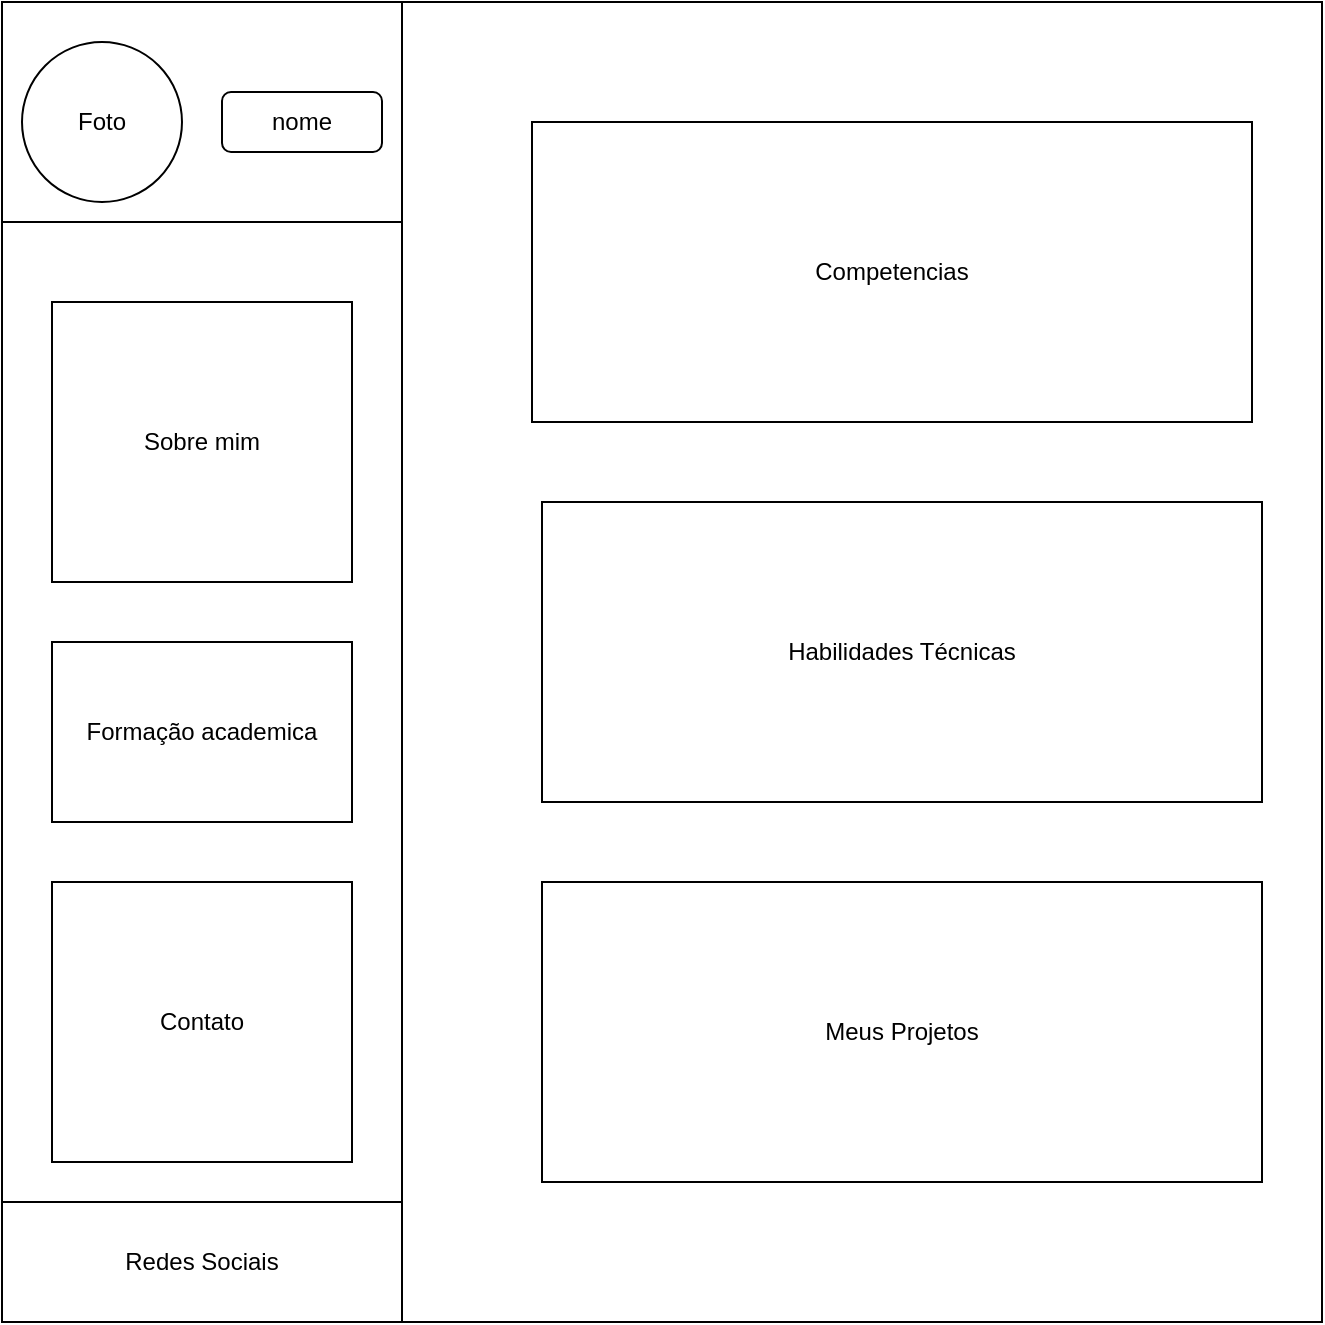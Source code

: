 <mxfile version="24.0.4" type="device">
  <diagram name="Página-1" id="ft79Ye0ylGg8hZjNSpqT">
    <mxGraphModel dx="1100" dy="575" grid="1" gridSize="10" guides="1" tooltips="1" connect="1" arrows="1" fold="1" page="1" pageScale="1" pageWidth="827" pageHeight="1169" math="0" shadow="0">
      <root>
        <mxCell id="0" />
        <mxCell id="1" parent="0" />
        <mxCell id="rBmmmgROBzAOpGsBHQxX-1" value="" style="whiteSpace=wrap;html=1;aspect=fixed;" vertex="1" parent="1">
          <mxGeometry x="100" y="160" width="660" height="660" as="geometry" />
        </mxCell>
        <mxCell id="rBmmmgROBzAOpGsBHQxX-2" value="" style="rounded=0;whiteSpace=wrap;html=1;" vertex="1" parent="1">
          <mxGeometry x="100" y="160" width="200" height="660" as="geometry" />
        </mxCell>
        <mxCell id="rBmmmgROBzAOpGsBHQxX-6" value="" style="rounded=0;whiteSpace=wrap;html=1;" vertex="1" parent="1">
          <mxGeometry x="100" y="160" width="200" height="110" as="geometry" />
        </mxCell>
        <mxCell id="rBmmmgROBzAOpGsBHQxX-3" value="Foto" style="ellipse;whiteSpace=wrap;html=1;aspect=fixed;" vertex="1" parent="1">
          <mxGeometry x="110" y="180" width="80" height="80" as="geometry" />
        </mxCell>
        <mxCell id="rBmmmgROBzAOpGsBHQxX-4" value="nome" style="rounded=1;whiteSpace=wrap;html=1;" vertex="1" parent="1">
          <mxGeometry x="210" y="205" width="80" height="30" as="geometry" />
        </mxCell>
        <mxCell id="rBmmmgROBzAOpGsBHQxX-7" value="Redes Sociais" style="rounded=0;whiteSpace=wrap;html=1;" vertex="1" parent="1">
          <mxGeometry x="100" y="760" width="200" height="60" as="geometry" />
        </mxCell>
        <mxCell id="rBmmmgROBzAOpGsBHQxX-8" value="Sobre mim" style="rounded=0;whiteSpace=wrap;html=1;" vertex="1" parent="1">
          <mxGeometry x="125" y="310" width="150" height="140" as="geometry" />
        </mxCell>
        <mxCell id="rBmmmgROBzAOpGsBHQxX-9" value="Formação aca&lt;span style=&quot;color: rgba(0, 0, 0, 0); font-family: monospace; font-size: 0px; text-align: start; text-wrap: nowrap;&quot;&gt;%3CmxGraphModel%3E%3Croot%3E%3CmxCell%20id%3D%220%22%2F%3E%3CmxCell%20id%3D%221%22%20parent%3D%220%22%2F%3E%3CmxCell%20id%3D%222%22%20value%3D%22Sobre%20mim%22%20style%3D%22rounded%3D0%3BwhiteSpace%3Dwrap%3Bhtml%3D1%3B%22%20vertex%3D%221%22%20parent%3D%221%22%3E%3CmxGeometry%20x%3D%22125%22%20y%3D%22300%22%20width%3D%22150%22%20height%3D%22140%22%20as%3D%22geometry%22%2F%3E%3C%2FmxCell%3E%3C%2Froot%3E%3C%2FmxGraphModel%3E&lt;/span&gt;demica" style="rounded=0;whiteSpace=wrap;html=1;" vertex="1" parent="1">
          <mxGeometry x="125" y="480" width="150" height="90" as="geometry" />
        </mxCell>
        <mxCell id="rBmmmgROBzAOpGsBHQxX-10" value="Contato" style="rounded=0;whiteSpace=wrap;html=1;" vertex="1" parent="1">
          <mxGeometry x="125" y="600" width="150" height="140" as="geometry" />
        </mxCell>
        <mxCell id="rBmmmgROBzAOpGsBHQxX-14" value="Meus Projetos" style="rounded=0;whiteSpace=wrap;html=1;" vertex="1" parent="1">
          <mxGeometry x="370" y="600" width="360" height="150" as="geometry" />
        </mxCell>
        <mxCell id="rBmmmgROBzAOpGsBHQxX-15" value="Habilidades Técnicas" style="rounded=0;whiteSpace=wrap;html=1;" vertex="1" parent="1">
          <mxGeometry x="370" y="410" width="360" height="150" as="geometry" />
        </mxCell>
        <mxCell id="rBmmmgROBzAOpGsBHQxX-16" value="Competencias" style="rounded=0;whiteSpace=wrap;html=1;" vertex="1" parent="1">
          <mxGeometry x="365" y="220" width="360" height="150" as="geometry" />
        </mxCell>
      </root>
    </mxGraphModel>
  </diagram>
</mxfile>
